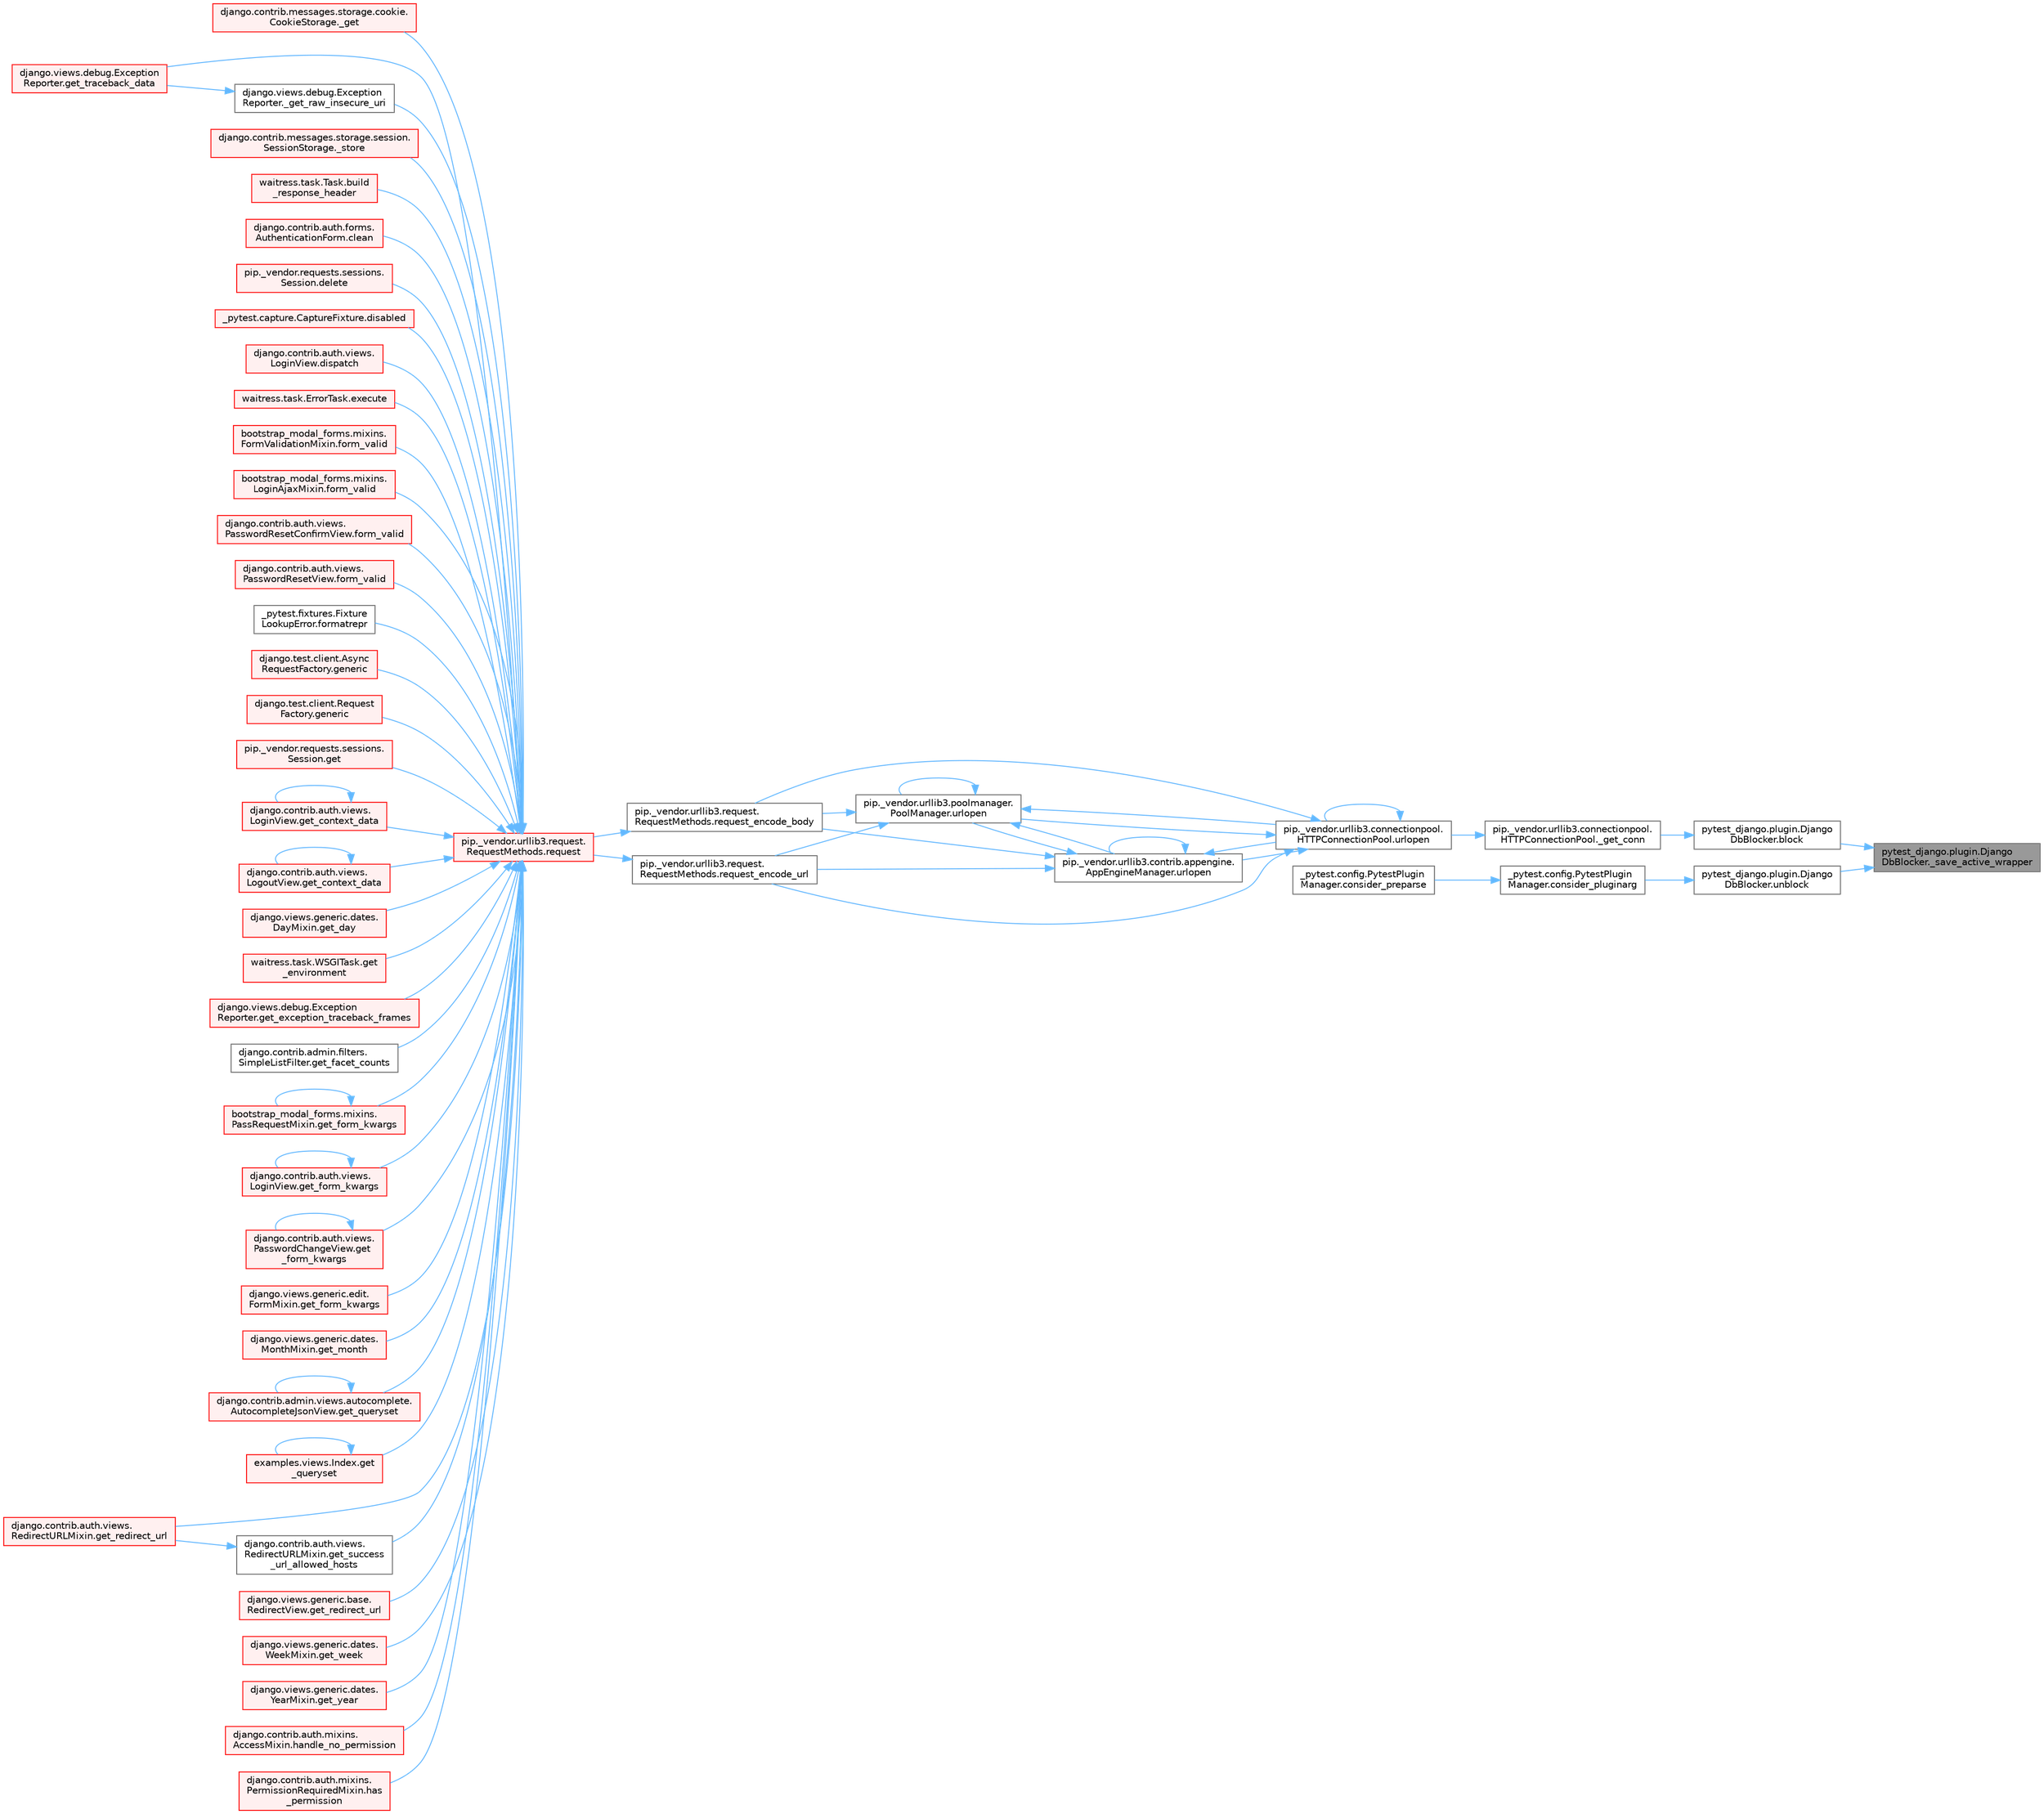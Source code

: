 digraph "pytest_django.plugin.DjangoDbBlocker._save_active_wrapper"
{
 // LATEX_PDF_SIZE
  bgcolor="transparent";
  edge [fontname=Helvetica,fontsize=10,labelfontname=Helvetica,labelfontsize=10];
  node [fontname=Helvetica,fontsize=10,shape=box,height=0.2,width=0.4];
  rankdir="RL";
  Node1 [id="Node000001",label="pytest_django.plugin.Django\lDbBlocker._save_active_wrapper",height=0.2,width=0.4,color="gray40", fillcolor="grey60", style="filled", fontcolor="black",tooltip=" "];
  Node1 -> Node2 [id="edge1_Node000001_Node000002",dir="back",color="steelblue1",style="solid",tooltip=" "];
  Node2 [id="Node000002",label="pytest_django.plugin.Django\lDbBlocker.block",height=0.2,width=0.4,color="grey40", fillcolor="white", style="filled",URL="$classpytest__django_1_1plugin_1_1_django_db_blocker.html#a3a81d35524691da48cf148fad4ca7859",tooltip=" "];
  Node2 -> Node3 [id="edge2_Node000002_Node000003",dir="back",color="steelblue1",style="solid",tooltip=" "];
  Node3 [id="Node000003",label="pip._vendor.urllib3.connectionpool.\lHTTPConnectionPool._get_conn",height=0.2,width=0.4,color="grey40", fillcolor="white", style="filled",URL="$classpip_1_1__vendor_1_1urllib3_1_1connectionpool_1_1_h_t_t_p_connection_pool.html#a9e54ab388e1655911664b7d0424aaa38",tooltip=" "];
  Node3 -> Node4 [id="edge3_Node000003_Node000004",dir="back",color="steelblue1",style="solid",tooltip=" "];
  Node4 [id="Node000004",label="pip._vendor.urllib3.connectionpool.\lHTTPConnectionPool.urlopen",height=0.2,width=0.4,color="grey40", fillcolor="white", style="filled",URL="$classpip_1_1__vendor_1_1urllib3_1_1connectionpool_1_1_h_t_t_p_connection_pool.html#ae35894f81da52ce45fa069cb5e1623c6",tooltip=" "];
  Node4 -> Node5 [id="edge4_Node000004_Node000005",dir="back",color="steelblue1",style="solid",tooltip=" "];
  Node5 [id="Node000005",label="pip._vendor.urllib3.request.\lRequestMethods.request_encode_body",height=0.2,width=0.4,color="grey40", fillcolor="white", style="filled",URL="$classpip_1_1__vendor_1_1urllib3_1_1request_1_1_request_methods.html#a2c8e6a574936ea1059cda06ae71793fc",tooltip=" "];
  Node5 -> Node6 [id="edge5_Node000005_Node000006",dir="back",color="steelblue1",style="solid",tooltip=" "];
  Node6 [id="Node000006",label="pip._vendor.urllib3.request.\lRequestMethods.request",height=0.2,width=0.4,color="red", fillcolor="#FFF0F0", style="filled",URL="$classpip_1_1__vendor_1_1urllib3_1_1request_1_1_request_methods.html#a73541f2f0edc7df7413b043e33c69e7f",tooltip=" "];
  Node6 -> Node7 [id="edge6_Node000006_Node000007",dir="back",color="steelblue1",style="solid",tooltip=" "];
  Node7 [id="Node000007",label="django.contrib.messages.storage.cookie.\lCookieStorage._get",height=0.2,width=0.4,color="red", fillcolor="#FFF0F0", style="filled",URL="$classdjango_1_1contrib_1_1messages_1_1storage_1_1cookie_1_1_cookie_storage.html#a39d084f6072109675c9ef06c047174e8",tooltip=" "];
  Node6 -> Node102 [id="edge7_Node000006_Node000102",dir="back",color="steelblue1",style="solid",tooltip=" "];
  Node102 [id="Node000102",label="django.views.debug.Exception\lReporter._get_raw_insecure_uri",height=0.2,width=0.4,color="grey40", fillcolor="white", style="filled",URL="$classdjango_1_1views_1_1debug_1_1_exception_reporter.html#a7a7120cc6b92c3e1a0b855e351c30f42",tooltip=" "];
  Node102 -> Node103 [id="edge8_Node000102_Node000103",dir="back",color="steelblue1",style="solid",tooltip=" "];
  Node103 [id="Node000103",label="django.views.debug.Exception\lReporter.get_traceback_data",height=0.2,width=0.4,color="red", fillcolor="#FFF0F0", style="filled",URL="$classdjango_1_1views_1_1debug_1_1_exception_reporter.html#ada9d00ba4c901b186db405e92ebbc211",tooltip=" "];
  Node6 -> Node106 [id="edge9_Node000006_Node000106",dir="back",color="steelblue1",style="solid",tooltip=" "];
  Node106 [id="Node000106",label="django.contrib.messages.storage.session.\lSessionStorage._store",height=0.2,width=0.4,color="red", fillcolor="#FFF0F0", style="filled",URL="$classdjango_1_1contrib_1_1messages_1_1storage_1_1session_1_1_session_storage.html#a371ed03facbc7ae28602ede4c99950d0",tooltip=" "];
  Node6 -> Node598 [id="edge10_Node000006_Node000598",dir="back",color="steelblue1",style="solid",tooltip=" "];
  Node598 [id="Node000598",label="waitress.task.Task.build\l_response_header",height=0.2,width=0.4,color="red", fillcolor="#FFF0F0", style="filled",URL="$classwaitress_1_1task_1_1_task.html#a4f20433be6bea4c797bfeb62408b997e",tooltip=" "];
  Node6 -> Node611 [id="edge11_Node000006_Node000611",dir="back",color="steelblue1",style="solid",tooltip=" "];
  Node611 [id="Node000611",label="django.contrib.auth.forms.\lAuthenticationForm.clean",height=0.2,width=0.4,color="red", fillcolor="#FFF0F0", style="filled",URL="$classdjango_1_1contrib_1_1auth_1_1forms_1_1_authentication_form.html#a92d28be6696caa8d1b7068eefe81793a",tooltip=" "];
  Node6 -> Node2894 [id="edge12_Node000006_Node002894",dir="back",color="steelblue1",style="solid",tooltip=" "];
  Node2894 [id="Node002894",label="pip._vendor.requests.sessions.\lSession.delete",height=0.2,width=0.4,color="red", fillcolor="#FFF0F0", style="filled",URL="$classpip_1_1__vendor_1_1requests_1_1sessions_1_1_session.html#abb6cd6b39dde48648dc875227e2e258e",tooltip=" "];
  Node6 -> Node2895 [id="edge13_Node000006_Node002895",dir="back",color="steelblue1",style="solid",tooltip=" "];
  Node2895 [id="Node002895",label="_pytest.capture.CaptureFixture.disabled",height=0.2,width=0.4,color="red", fillcolor="#FFF0F0", style="filled",URL="$class__pytest_1_1capture_1_1_capture_fixture.html#a3dda4f7495bd8fb93f4bd7dad2855d7f",tooltip=" "];
  Node6 -> Node2252 [id="edge14_Node000006_Node002252",dir="back",color="steelblue1",style="solid",tooltip=" "];
  Node2252 [id="Node002252",label="django.contrib.auth.views.\lLoginView.dispatch",height=0.2,width=0.4,color="red", fillcolor="#FFF0F0", style="filled",URL="$classdjango_1_1contrib_1_1auth_1_1views_1_1_login_view.html#a69a0b11a6598453586c755b32dfc02c3",tooltip=" "];
  Node6 -> Node2900 [id="edge15_Node000006_Node002900",dir="back",color="steelblue1",style="solid",tooltip=" "];
  Node2900 [id="Node002900",label="waitress.task.ErrorTask.execute",height=0.2,width=0.4,color="red", fillcolor="#FFF0F0", style="filled",URL="$classwaitress_1_1task_1_1_error_task.html#ad5c6d14c13ba3d33e82b1b138e634bb0",tooltip=" "];
  Node6 -> Node2901 [id="edge16_Node000006_Node002901",dir="back",color="steelblue1",style="solid",tooltip=" "];
  Node2901 [id="Node002901",label="bootstrap_modal_forms.mixins.\lFormValidationMixin.form_valid",height=0.2,width=0.4,color="red", fillcolor="#FFF0F0", style="filled",URL="$classbootstrap__modal__forms_1_1mixins_1_1_form_validation_mixin.html#a415bfd631a922d1368281b015e04ba4c",tooltip=" "];
  Node6 -> Node2902 [id="edge17_Node000006_Node002902",dir="back",color="steelblue1",style="solid",tooltip=" "];
  Node2902 [id="Node002902",label="bootstrap_modal_forms.mixins.\lLoginAjaxMixin.form_valid",height=0.2,width=0.4,color="red", fillcolor="#FFF0F0", style="filled",URL="$classbootstrap__modal__forms_1_1mixins_1_1_login_ajax_mixin.html#a1cba170b69b7fd25ca43d399c808725e",tooltip=" "];
  Node6 -> Node2903 [id="edge18_Node000006_Node002903",dir="back",color="steelblue1",style="solid",tooltip=" "];
  Node2903 [id="Node002903",label="django.contrib.auth.views.\lPasswordResetConfirmView.form_valid",height=0.2,width=0.4,color="red", fillcolor="#FFF0F0", style="filled",URL="$classdjango_1_1contrib_1_1auth_1_1views_1_1_password_reset_confirm_view.html#a6da228b477be1871236a83c005301b3c",tooltip=" "];
  Node6 -> Node2904 [id="edge19_Node000006_Node002904",dir="back",color="steelblue1",style="solid",tooltip=" "];
  Node2904 [id="Node002904",label="django.contrib.auth.views.\lPasswordResetView.form_valid",height=0.2,width=0.4,color="red", fillcolor="#FFF0F0", style="filled",URL="$classdjango_1_1contrib_1_1auth_1_1views_1_1_password_reset_view.html#a1beeb7e6b51b528c0c10b3a74c0d51e3",tooltip=" "];
  Node6 -> Node2905 [id="edge20_Node000006_Node002905",dir="back",color="steelblue1",style="solid",tooltip=" "];
  Node2905 [id="Node002905",label="_pytest.fixtures.Fixture\lLookupError.formatrepr",height=0.2,width=0.4,color="grey40", fillcolor="white", style="filled",URL="$class__pytest_1_1fixtures_1_1_fixture_lookup_error.html#a22b5af6283420cffbeff550a445d243a",tooltip=" "];
  Node6 -> Node2906 [id="edge21_Node000006_Node002906",dir="back",color="steelblue1",style="solid",tooltip=" "];
  Node2906 [id="Node002906",label="django.test.client.Async\lRequestFactory.generic",height=0.2,width=0.4,color="red", fillcolor="#FFF0F0", style="filled",URL="$classdjango_1_1test_1_1client_1_1_async_request_factory.html#a470d6888694e77c09bd7d8bf6d588233",tooltip=" "];
  Node6 -> Node2919 [id="edge22_Node000006_Node002919",dir="back",color="steelblue1",style="solid",tooltip=" "];
  Node2919 [id="Node002919",label="django.test.client.Request\lFactory.generic",height=0.2,width=0.4,color="red", fillcolor="#FFF0F0", style="filled",URL="$classdjango_1_1test_1_1client_1_1_request_factory.html#a24740fe264de91d8c4c1205c9172206d",tooltip=" "];
  Node6 -> Node2920 [id="edge23_Node000006_Node002920",dir="back",color="steelblue1",style="solid",tooltip=" "];
  Node2920 [id="Node002920",label="pip._vendor.requests.sessions.\lSession.get",height=0.2,width=0.4,color="red", fillcolor="#FFF0F0", style="filled",URL="$classpip_1_1__vendor_1_1requests_1_1sessions_1_1_session.html#ad86dcc9de47cd87bf70ecf0f2c537e53",tooltip=" "];
  Node6 -> Node2921 [id="edge24_Node000006_Node002921",dir="back",color="steelblue1",style="solid",tooltip=" "];
  Node2921 [id="Node002921",label="django.contrib.auth.views.\lLoginView.get_context_data",height=0.2,width=0.4,color="red", fillcolor="#FFF0F0", style="filled",URL="$classdjango_1_1contrib_1_1auth_1_1views_1_1_login_view.html#a5acd74035066c40850101f1d9643e328",tooltip=" "];
  Node2921 -> Node2921 [id="edge25_Node002921_Node002921",dir="back",color="steelblue1",style="solid",tooltip=" "];
  Node6 -> Node2922 [id="edge26_Node000006_Node002922",dir="back",color="steelblue1",style="solid",tooltip=" "];
  Node2922 [id="Node002922",label="django.contrib.auth.views.\lLogoutView.get_context_data",height=0.2,width=0.4,color="red", fillcolor="#FFF0F0", style="filled",URL="$classdjango_1_1contrib_1_1auth_1_1views_1_1_logout_view.html#afab0ac15cb452acb486a3f7b9747e43b",tooltip=" "];
  Node2922 -> Node2922 [id="edge27_Node002922_Node002922",dir="back",color="steelblue1",style="solid",tooltip=" "];
  Node6 -> Node2923 [id="edge28_Node000006_Node002923",dir="back",color="steelblue1",style="solid",tooltip=" "];
  Node2923 [id="Node002923",label="django.views.generic.dates.\lDayMixin.get_day",height=0.2,width=0.4,color="red", fillcolor="#FFF0F0", style="filled",URL="$classdjango_1_1views_1_1generic_1_1dates_1_1_day_mixin.html#a410db285b705518118df478a63fc572a",tooltip=" "];
  Node6 -> Node2924 [id="edge29_Node000006_Node002924",dir="back",color="steelblue1",style="solid",tooltip=" "];
  Node2924 [id="Node002924",label="waitress.task.WSGITask.get\l_environment",height=0.2,width=0.4,color="red", fillcolor="#FFF0F0", style="filled",URL="$classwaitress_1_1task_1_1_w_s_g_i_task.html#a9a1b4b87c8f7bee8209018ee7c743c26",tooltip=" "];
  Node6 -> Node2633 [id="edge30_Node000006_Node002633",dir="back",color="steelblue1",style="solid",tooltip=" "];
  Node2633 [id="Node002633",label="django.views.debug.Exception\lReporter.get_exception_traceback_frames",height=0.2,width=0.4,color="red", fillcolor="#FFF0F0", style="filled",URL="$classdjango_1_1views_1_1debug_1_1_exception_reporter.html#a326b08b3941038a5504f8e0a846bae68",tooltip=" "];
  Node6 -> Node2926 [id="edge31_Node000006_Node002926",dir="back",color="steelblue1",style="solid",tooltip=" "];
  Node2926 [id="Node002926",label="django.contrib.admin.filters.\lSimpleListFilter.get_facet_counts",height=0.2,width=0.4,color="grey40", fillcolor="white", style="filled",URL="$classdjango_1_1contrib_1_1admin_1_1filters_1_1_simple_list_filter.html#a97fd984f5668670f0887f81c30f9fda7",tooltip=" "];
  Node6 -> Node2927 [id="edge32_Node000006_Node002927",dir="back",color="steelblue1",style="solid",tooltip=" "];
  Node2927 [id="Node002927",label="bootstrap_modal_forms.mixins.\lPassRequestMixin.get_form_kwargs",height=0.2,width=0.4,color="red", fillcolor="#FFF0F0", style="filled",URL="$classbootstrap__modal__forms_1_1mixins_1_1_pass_request_mixin.html#ad4ae849823f332bb1016a8508cb34ee3",tooltip=" "];
  Node2927 -> Node2927 [id="edge33_Node002927_Node002927",dir="back",color="steelblue1",style="solid",tooltip=" "];
  Node6 -> Node2928 [id="edge34_Node000006_Node002928",dir="back",color="steelblue1",style="solid",tooltip=" "];
  Node2928 [id="Node002928",label="django.contrib.auth.views.\lLoginView.get_form_kwargs",height=0.2,width=0.4,color="red", fillcolor="#FFF0F0", style="filled",URL="$classdjango_1_1contrib_1_1auth_1_1views_1_1_login_view.html#a2eba98b8c16c8a98348679ea2c921d25",tooltip=" "];
  Node2928 -> Node2928 [id="edge35_Node002928_Node002928",dir="back",color="steelblue1",style="solid",tooltip=" "];
  Node6 -> Node2929 [id="edge36_Node000006_Node002929",dir="back",color="steelblue1",style="solid",tooltip=" "];
  Node2929 [id="Node002929",label="django.contrib.auth.views.\lPasswordChangeView.get\l_form_kwargs",height=0.2,width=0.4,color="red", fillcolor="#FFF0F0", style="filled",URL="$classdjango_1_1contrib_1_1auth_1_1views_1_1_password_change_view.html#a553cf3e37e5a2c05db774e580cbcc038",tooltip=" "];
  Node2929 -> Node2929 [id="edge37_Node002929_Node002929",dir="back",color="steelblue1",style="solid",tooltip=" "];
  Node6 -> Node1903 [id="edge38_Node000006_Node001903",dir="back",color="steelblue1",style="solid",tooltip=" "];
  Node1903 [id="Node001903",label="django.views.generic.edit.\lFormMixin.get_form_kwargs",height=0.2,width=0.4,color="red", fillcolor="#FFF0F0", style="filled",URL="$classdjango_1_1views_1_1generic_1_1edit_1_1_form_mixin.html#a7e8c141b6c4efa8727e7f06322969249",tooltip=" "];
  Node6 -> Node2930 [id="edge39_Node000006_Node002930",dir="back",color="steelblue1",style="solid",tooltip=" "];
  Node2930 [id="Node002930",label="django.views.generic.dates.\lMonthMixin.get_month",height=0.2,width=0.4,color="red", fillcolor="#FFF0F0", style="filled",URL="$classdjango_1_1views_1_1generic_1_1dates_1_1_month_mixin.html#add54a3d80358c6e643ac264d97d4f2a7",tooltip=" "];
  Node6 -> Node2931 [id="edge40_Node000006_Node002931",dir="back",color="steelblue1",style="solid",tooltip=" "];
  Node2931 [id="Node002931",label="django.contrib.admin.views.autocomplete.\lAutocompleteJsonView.get_queryset",height=0.2,width=0.4,color="red", fillcolor="#FFF0F0", style="filled",URL="$classdjango_1_1contrib_1_1admin_1_1views_1_1autocomplete_1_1_autocomplete_json_view.html#a6eb5abbd3b2e8b252a4ce9ca2680f3d3",tooltip=" "];
  Node2931 -> Node2931 [id="edge41_Node002931_Node002931",dir="back",color="steelblue1",style="solid",tooltip=" "];
  Node6 -> Node2932 [id="edge42_Node000006_Node002932",dir="back",color="steelblue1",style="solid",tooltip=" "];
  Node2932 [id="Node002932",label="examples.views.Index.get\l_queryset",height=0.2,width=0.4,color="red", fillcolor="#FFF0F0", style="filled",URL="$classexamples_1_1views_1_1_index.html#a288026bb9059b37dca786922296dfcd3",tooltip=" "];
  Node2932 -> Node2932 [id="edge43_Node002932_Node002932",dir="back",color="steelblue1",style="solid",tooltip=" "];
  Node6 -> Node2933 [id="edge44_Node000006_Node002933",dir="back",color="steelblue1",style="solid",tooltip=" "];
  Node2933 [id="Node002933",label="django.contrib.auth.views.\lRedirectURLMixin.get_redirect_url",height=0.2,width=0.4,color="red", fillcolor="#FFF0F0", style="filled",URL="$classdjango_1_1contrib_1_1auth_1_1views_1_1_redirect_u_r_l_mixin.html#a5598a164f9f21e7329630fad5e5c4c77",tooltip=" "];
  Node6 -> Node2249 [id="edge45_Node000006_Node002249",dir="back",color="steelblue1",style="solid",tooltip=" "];
  Node2249 [id="Node002249",label="django.views.generic.base.\lRedirectView.get_redirect_url",height=0.2,width=0.4,color="red", fillcolor="#FFF0F0", style="filled",URL="$classdjango_1_1views_1_1generic_1_1base_1_1_redirect_view.html#a04d6cdb2db124920ca88c0c2bed8b1af",tooltip=" "];
  Node6 -> Node2934 [id="edge46_Node000006_Node002934",dir="back",color="steelblue1",style="solid",tooltip=" "];
  Node2934 [id="Node002934",label="django.contrib.auth.views.\lRedirectURLMixin.get_success\l_url_allowed_hosts",height=0.2,width=0.4,color="grey40", fillcolor="white", style="filled",URL="$classdjango_1_1contrib_1_1auth_1_1views_1_1_redirect_u_r_l_mixin.html#a21199247491f0bae617b1efead90ee9b",tooltip=" "];
  Node2934 -> Node2933 [id="edge47_Node002934_Node002933",dir="back",color="steelblue1",style="solid",tooltip=" "];
  Node6 -> Node103 [id="edge48_Node000006_Node000103",dir="back",color="steelblue1",style="solid",tooltip=" "];
  Node6 -> Node2935 [id="edge49_Node000006_Node002935",dir="back",color="steelblue1",style="solid",tooltip=" "];
  Node2935 [id="Node002935",label="django.views.generic.dates.\lWeekMixin.get_week",height=0.2,width=0.4,color="red", fillcolor="#FFF0F0", style="filled",URL="$classdjango_1_1views_1_1generic_1_1dates_1_1_week_mixin.html#a39c8ca71985d8468df01d5dc0ee07750",tooltip=" "];
  Node6 -> Node2936 [id="edge50_Node000006_Node002936",dir="back",color="steelblue1",style="solid",tooltip=" "];
  Node2936 [id="Node002936",label="django.views.generic.dates.\lYearMixin.get_year",height=0.2,width=0.4,color="red", fillcolor="#FFF0F0", style="filled",URL="$classdjango_1_1views_1_1generic_1_1dates_1_1_year_mixin.html#a6e2e940e9853d71a94d5a41b71262ca3",tooltip=" "];
  Node6 -> Node2937 [id="edge51_Node000006_Node002937",dir="back",color="steelblue1",style="solid",tooltip=" "];
  Node2937 [id="Node002937",label="django.contrib.auth.mixins.\lAccessMixin.handle_no_permission",height=0.2,width=0.4,color="red", fillcolor="#FFF0F0", style="filled",URL="$classdjango_1_1contrib_1_1auth_1_1mixins_1_1_access_mixin.html#a3055bb05f7686a8b459fdf6d6b2866b0",tooltip=" "];
  Node6 -> Node2941 [id="edge52_Node000006_Node002941",dir="back",color="steelblue1",style="solid",tooltip=" "];
  Node2941 [id="Node002941",label="django.contrib.auth.mixins.\lPermissionRequiredMixin.has\l_permission",height=0.2,width=0.4,color="red", fillcolor="#FFF0F0", style="filled",URL="$classdjango_1_1contrib_1_1auth_1_1mixins_1_1_permission_required_mixin.html#a4401069defabdb52bb5308d170858633",tooltip=" "];
  Node4 -> Node3184 [id="edge53_Node000004_Node003184",dir="back",color="steelblue1",style="solid",tooltip=" "];
  Node3184 [id="Node003184",label="pip._vendor.urllib3.request.\lRequestMethods.request_encode_url",height=0.2,width=0.4,color="grey40", fillcolor="white", style="filled",URL="$classpip_1_1__vendor_1_1urllib3_1_1request_1_1_request_methods.html#a364d38202ff4ab728e7bad368e74a431",tooltip=" "];
  Node3184 -> Node6 [id="edge54_Node003184_Node000006",dir="back",color="steelblue1",style="solid",tooltip=" "];
  Node4 -> Node4 [id="edge55_Node000004_Node000004",dir="back",color="steelblue1",style="solid",tooltip=" "];
  Node4 -> Node3185 [id="edge56_Node000004_Node003185",dir="back",color="steelblue1",style="solid",tooltip=" "];
  Node3185 [id="Node003185",label="pip._vendor.urllib3.contrib.appengine.\lAppEngineManager.urlopen",height=0.2,width=0.4,color="grey40", fillcolor="white", style="filled",URL="$classpip_1_1__vendor_1_1urllib3_1_1contrib_1_1appengine_1_1_app_engine_manager.html#a7b6f1d3b2aba947ba6c46d2bbe129d3a",tooltip=" "];
  Node3185 -> Node5 [id="edge57_Node003185_Node000005",dir="back",color="steelblue1",style="solid",tooltip=" "];
  Node3185 -> Node3184 [id="edge58_Node003185_Node003184",dir="back",color="steelblue1",style="solid",tooltip=" "];
  Node3185 -> Node4 [id="edge59_Node003185_Node000004",dir="back",color="steelblue1",style="solid",tooltip=" "];
  Node3185 -> Node3185 [id="edge60_Node003185_Node003185",dir="back",color="steelblue1",style="solid",tooltip=" "];
  Node3185 -> Node3186 [id="edge61_Node003185_Node003186",dir="back",color="steelblue1",style="solid",tooltip=" "];
  Node3186 [id="Node003186",label="pip._vendor.urllib3.poolmanager.\lPoolManager.urlopen",height=0.2,width=0.4,color="grey40", fillcolor="white", style="filled",URL="$classpip_1_1__vendor_1_1urllib3_1_1poolmanager_1_1_pool_manager.html#aef459d925edd0cadb3345527e8a35775",tooltip=" "];
  Node3186 -> Node5 [id="edge62_Node003186_Node000005",dir="back",color="steelblue1",style="solid",tooltip=" "];
  Node3186 -> Node3184 [id="edge63_Node003186_Node003184",dir="back",color="steelblue1",style="solid",tooltip=" "];
  Node3186 -> Node4 [id="edge64_Node003186_Node000004",dir="back",color="steelblue1",style="solid",tooltip=" "];
  Node3186 -> Node3185 [id="edge65_Node003186_Node003185",dir="back",color="steelblue1",style="solid",tooltip=" "];
  Node3186 -> Node3186 [id="edge66_Node003186_Node003186",dir="back",color="steelblue1",style="solid",tooltip=" "];
  Node4 -> Node3186 [id="edge67_Node000004_Node003186",dir="back",color="steelblue1",style="solid",tooltip=" "];
  Node1 -> Node3187 [id="edge68_Node000001_Node003187",dir="back",color="steelblue1",style="solid",tooltip=" "];
  Node3187 [id="Node003187",label="pytest_django.plugin.Django\lDbBlocker.unblock",height=0.2,width=0.4,color="grey40", fillcolor="white", style="filled",URL="$classpytest__django_1_1plugin_1_1_django_db_blocker.html#af2d84915db9e14f9469ef883f4785303",tooltip=" "];
  Node3187 -> Node1873 [id="edge69_Node003187_Node001873",dir="back",color="steelblue1",style="solid",tooltip=" "];
  Node1873 [id="Node001873",label="_pytest.config.PytestPlugin\lManager.consider_pluginarg",height=0.2,width=0.4,color="grey40", fillcolor="white", style="filled",URL="$class__pytest_1_1config_1_1_pytest_plugin_manager.html#a6e81b6803e8cca1e3d0252c299a58a99",tooltip=" "];
  Node1873 -> Node1874 [id="edge70_Node001873_Node001874",dir="back",color="steelblue1",style="solid",tooltip=" "];
  Node1874 [id="Node001874",label="_pytest.config.PytestPlugin\lManager.consider_preparse",height=0.2,width=0.4,color="grey40", fillcolor="white", style="filled",URL="$class__pytest_1_1config_1_1_pytest_plugin_manager.html#a78e43b61e0b71f7a76fe0a751662aaf5",tooltip=" "];
}
